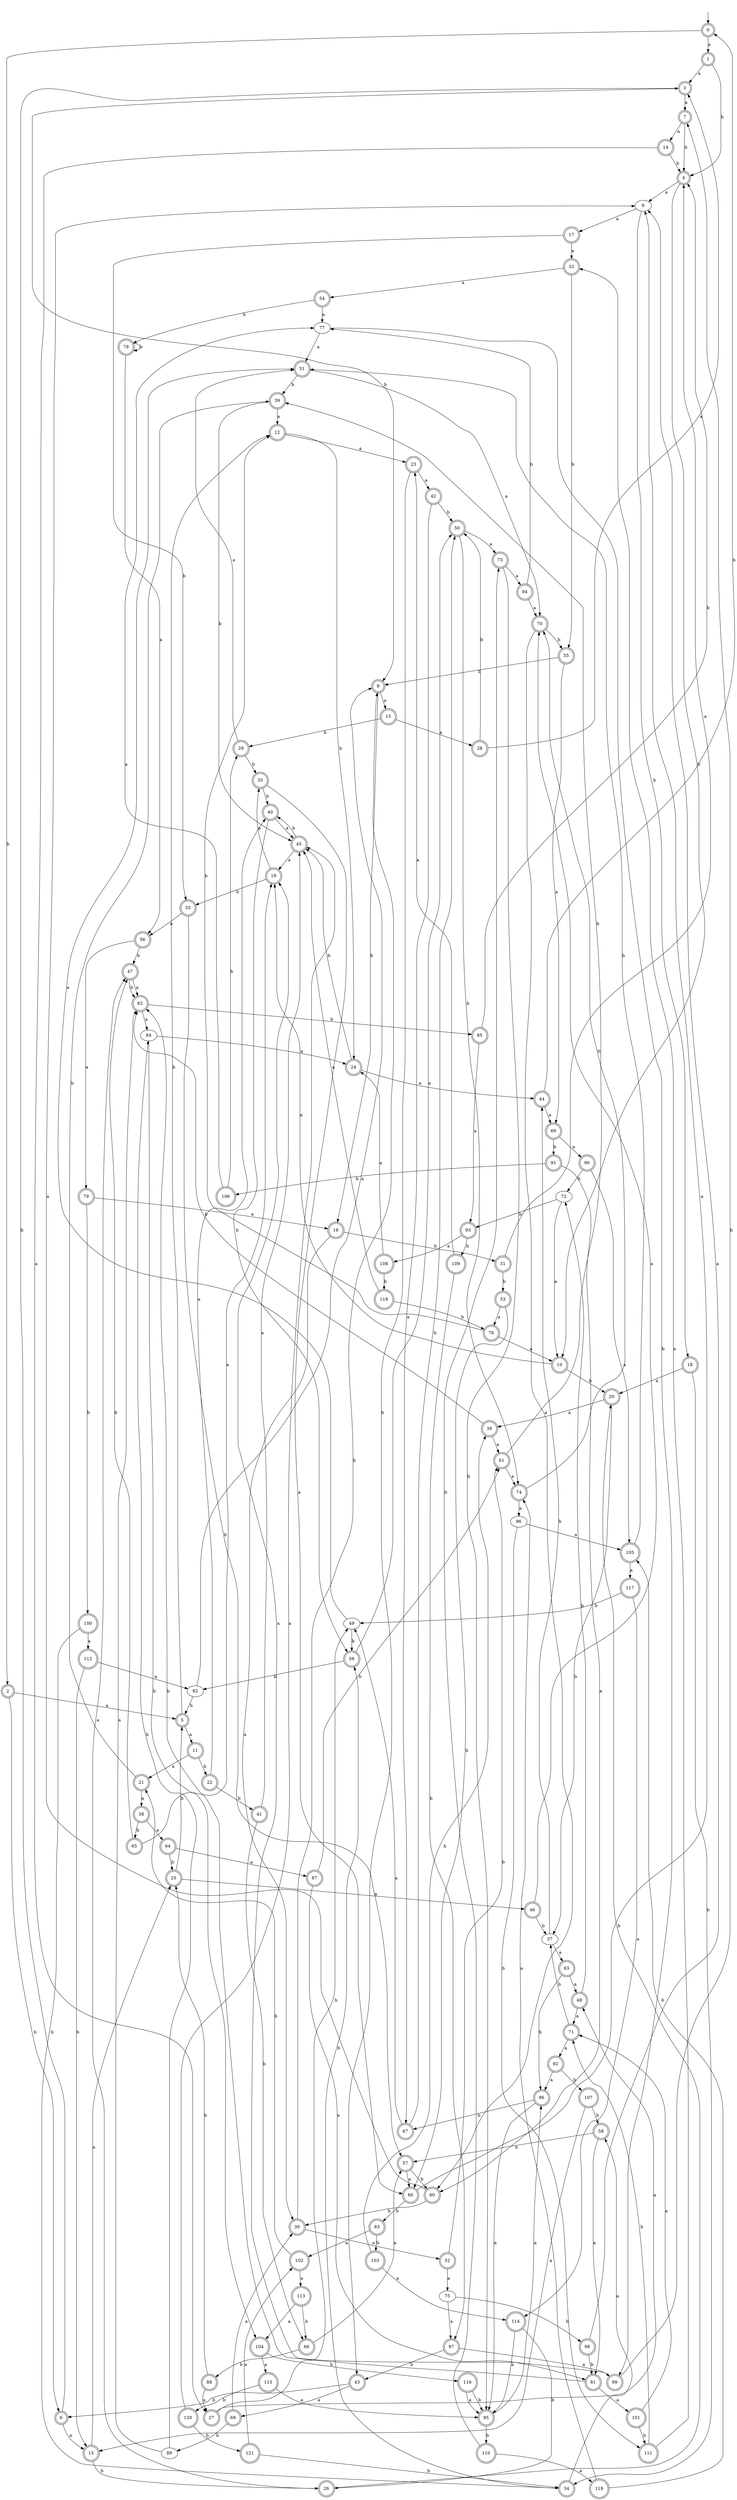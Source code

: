 digraph RandomDFA {
  __start0 [label="", shape=none];
  __start0 -> 0 [label=""];
  0 [shape=circle] [shape=doublecircle]
  0 -> 1 [label="a"]
  0 -> 2 [label="b"]
  1 [shape=doublecircle]
  1 -> 3 [label="a"]
  1 -> 4 [label="b"]
  2 [shape=doublecircle]
  2 -> 5 [label="a"]
  2 -> 6 [label="b"]
  3 [shape=doublecircle]
  3 -> 7 [label="a"]
  3 -> 8 [label="b"]
  4 [shape=doublecircle]
  4 -> 9 [label="a"]
  4 -> 10 [label="b"]
  5 [shape=doublecircle]
  5 -> 11 [label="a"]
  5 -> 12 [label="b"]
  6 [shape=doublecircle]
  6 -> 13 [label="a"]
  6 -> 3 [label="b"]
  7 [shape=doublecircle]
  7 -> 14 [label="a"]
  7 -> 4 [label="b"]
  8 [shape=doublecircle]
  8 -> 15 [label="a"]
  8 -> 16 [label="b"]
  9
  9 -> 17 [label="a"]
  9 -> 18 [label="b"]
  10 [shape=doublecircle]
  10 -> 19 [label="a"]
  10 -> 20 [label="b"]
  11 [shape=doublecircle]
  11 -> 21 [label="a"]
  11 -> 22 [label="b"]
  12 [shape=doublecircle]
  12 -> 23 [label="a"]
  12 -> 24 [label="b"]
  13 [shape=doublecircle]
  13 -> 25 [label="a"]
  13 -> 26 [label="b"]
  14 [shape=doublecircle]
  14 -> 27 [label="a"]
  14 -> 4 [label="b"]
  15 [shape=doublecircle]
  15 -> 28 [label="a"]
  15 -> 29 [label="b"]
  16 [shape=doublecircle]
  16 -> 30 [label="a"]
  16 -> 31 [label="b"]
  17 [shape=doublecircle]
  17 -> 32 [label="a"]
  17 -> 33 [label="b"]
  18 [shape=doublecircle]
  18 -> 20 [label="a"]
  18 -> 34 [label="b"]
  19 [shape=doublecircle]
  19 -> 35 [label="a"]
  19 -> 33 [label="b"]
  20 [shape=doublecircle]
  20 -> 36 [label="a"]
  20 -> 37 [label="b"]
  21 [shape=doublecircle]
  21 -> 38 [label="a"]
  21 -> 39 [label="b"]
  22 [shape=doublecircle]
  22 -> 40 [label="a"]
  22 -> 41 [label="b"]
  23 [shape=doublecircle]
  23 -> 42 [label="a"]
  23 -> 43 [label="b"]
  24 [shape=doublecircle]
  24 -> 44 [label="a"]
  24 -> 45 [label="b"]
  25 [shape=doublecircle]
  25 -> 46 [label="a"]
  25 -> 5 [label="b"]
  26 [shape=doublecircle]
  26 -> 47 [label="a"]
  26 -> 20 [label="b"]
  27 [shape=doublecircle]
  27 -> 48 [label="a"]
  27 -> 49 [label="b"]
  28 [shape=doublecircle]
  28 -> 3 [label="a"]
  28 -> 50 [label="b"]
  29 [shape=doublecircle]
  29 -> 51 [label="a"]
  29 -> 35 [label="b"]
  30 [shape=doublecircle]
  30 -> 52 [label="a"]
  30 -> 8 [label="b"]
  31 [shape=doublecircle]
  31 -> 4 [label="a"]
  31 -> 53 [label="b"]
  32 [shape=doublecircle]
  32 -> 54 [label="a"]
  32 -> 55 [label="b"]
  33 [shape=doublecircle]
  33 -> 56 [label="a"]
  33 -> 57 [label="b"]
  34 [shape=doublecircle]
  34 -> 58 [label="a"]
  34 -> 59 [label="b"]
  35 [shape=doublecircle]
  35 -> 60 [label="a"]
  35 -> 40 [label="b"]
  36 [shape=doublecircle]
  36 -> 61 [label="a"]
  36 -> 62 [label="b"]
  37
  37 -> 63 [label="a"]
  37 -> 44 [label="b"]
  38 [shape=doublecircle]
  38 -> 64 [label="a"]
  38 -> 65 [label="b"]
  39 [shape=doublecircle]
  39 -> 12 [label="a"]
  39 -> 45 [label="b"]
  40 [shape=doublecircle]
  40 -> 45 [label="a"]
  40 -> 59 [label="b"]
  41 [shape=doublecircle]
  41 -> 45 [label="a"]
  41 -> 66 [label="b"]
  42 [shape=doublecircle]
  42 -> 67 [label="a"]
  42 -> 50 [label="b"]
  43 [shape=doublecircle]
  43 -> 68 [label="a"]
  43 -> 6 [label="b"]
  44 [shape=doublecircle]
  44 -> 69 [label="a"]
  44 -> 0 [label="b"]
  45 [shape=doublecircle]
  45 -> 19 [label="a"]
  45 -> 40 [label="b"]
  46 [shape=doublecircle]
  46 -> 70 [label="a"]
  46 -> 37 [label="b"]
  47 [shape=doublecircle]
  47 -> 62 [label="a"]
  47 -> 62 [label="b"]
  48 [shape=doublecircle]
  48 -> 71 [label="a"]
  48 -> 72 [label="b"]
  49
  49 -> 51 [label="a"]
  49 -> 59 [label="b"]
  50 [shape=doublecircle]
  50 -> 73 [label="a"]
  50 -> 74 [label="b"]
  51 [shape=doublecircle]
  51 -> 70 [label="a"]
  51 -> 39 [label="b"]
  52 [shape=doublecircle]
  52 -> 75 [label="a"]
  52 -> 61 [label="b"]
  53 [shape=doublecircle]
  53 -> 76 [label="a"]
  53 -> 60 [label="b"]
  54 [shape=doublecircle]
  54 -> 77 [label="a"]
  54 -> 78 [label="b"]
  55 [shape=doublecircle]
  55 -> 69 [label="a"]
  55 -> 8 [label="b"]
  56 [shape=doublecircle]
  56 -> 79 [label="a"]
  56 -> 47 [label="b"]
  57 [shape=doublecircle]
  57 -> 60 [label="a"]
  57 -> 80 [label="b"]
  58 [shape=doublecircle]
  58 -> 81 [label="a"]
  58 -> 57 [label="b"]
  59 [shape=doublecircle]
  59 -> 50 [label="a"]
  59 -> 82 [label="b"]
  60 [shape=doublecircle]
  60 -> 9 [label="a"]
  60 -> 83 [label="b"]
  61 [shape=doublecircle]
  61 -> 74 [label="a"]
  61 -> 39 [label="b"]
  62 [shape=doublecircle]
  62 -> 84 [label="a"]
  62 -> 85 [label="b"]
  63 [shape=doublecircle]
  63 -> 48 [label="a"]
  63 -> 86 [label="b"]
  64 [shape=doublecircle]
  64 -> 87 [label="a"]
  64 -> 25 [label="b"]
  65 [shape=doublecircle]
  65 -> 19 [label="a"]
  65 -> 47 [label="b"]
  66 [shape=doublecircle]
  66 -> 57 [label="a"]
  66 -> 88 [label="b"]
  67 [shape=doublecircle]
  67 -> 49 [label="a"]
  67 -> 50 [label="b"]
  68 [shape=doublecircle]
  68 -> 30 [label="a"]
  68 -> 89 [label="b"]
  69 [shape=doublecircle]
  69 -> 90 [label="a"]
  69 -> 91 [label="b"]
  70 [shape=doublecircle]
  70 -> 80 [label="a"]
  70 -> 55 [label="b"]
  71 [shape=doublecircle]
  71 -> 92 [label="a"]
  71 -> 37 [label="b"]
  72
  72 -> 10 [label="a"]
  72 -> 93 [label="b"]
  73 [shape=doublecircle]
  73 -> 94 [label="a"]
  73 -> 95 [label="b"]
  74 [shape=doublecircle]
  74 -> 96 [label="a"]
  74 -> 70 [label="b"]
  75
  75 -> 97 [label="a"]
  75 -> 98 [label="b"]
  76 [shape=doublecircle]
  76 -> 10 [label="a"]
  76 -> 12 [label="b"]
  77
  77 -> 51 [label="a"]
  77 -> 99 [label="b"]
  78 [shape=doublecircle]
  78 -> 56 [label="a"]
  78 -> 78 [label="b"]
  79 [shape=doublecircle]
  79 -> 16 [label="a"]
  79 -> 100 [label="b"]
  80 [shape=doublecircle]
  80 -> 9 [label="a"]
  80 -> 30 [label="b"]
  81 [shape=doublecircle]
  81 -> 101 [label="a"]
  81 -> 62 [label="b"]
  82
  82 -> 8 [label="a"]
  82 -> 5 [label="b"]
  83 [shape=doublecircle]
  83 -> 102 [label="a"]
  83 -> 103 [label="b"]
  84
  84 -> 24 [label="a"]
  84 -> 104 [label="b"]
  85 [shape=doublecircle]
  85 -> 93 [label="a"]
  85 -> 4 [label="b"]
  86 [shape=doublecircle]
  86 -> 95 [label="a"]
  86 -> 67 [label="b"]
  87 [shape=doublecircle]
  87 -> 81 [label="a"]
  87 -> 61 [label="b"]
  88 [shape=doublecircle]
  88 -> 27 [label="a"]
  88 -> 25 [label="b"]
  89
  89 -> 62 [label="a"]
  89 -> 84 [label="b"]
  90 [shape=doublecircle]
  90 -> 105 [label="a"]
  90 -> 72 [label="b"]
  91 [shape=doublecircle]
  91 -> 80 [label="a"]
  91 -> 106 [label="b"]
  92 [shape=doublecircle]
  92 -> 86 [label="a"]
  92 -> 107 [label="b"]
  93 [shape=doublecircle]
  93 -> 108 [label="a"]
  93 -> 109 [label="b"]
  94 [shape=doublecircle]
  94 -> 70 [label="a"]
  94 -> 77 [label="b"]
  95 [shape=doublecircle]
  95 -> 86 [label="a"]
  95 -> 110 [label="b"]
  96
  96 -> 105 [label="a"]
  96 -> 111 [label="b"]
  97 [shape=doublecircle]
  97 -> 99 [label="a"]
  97 -> 43 [label="b"]
  98 [shape=doublecircle]
  98 -> 9 [label="a"]
  98 -> 81 [label="b"]
  99 [shape=doublecircle]
  99 -> 19 [label="a"]
  99 -> 7 [label="b"]
  100 [shape=doublecircle]
  100 -> 112 [label="a"]
  100 -> 34 [label="b"]
  101 [shape=doublecircle]
  101 -> 71 [label="a"]
  101 -> 111 [label="b"]
  102 [shape=doublecircle]
  102 -> 113 [label="a"]
  102 -> 21 [label="b"]
  103 [shape=doublecircle]
  103 -> 114 [label="a"]
  103 -> 36 [label="b"]
  104 [shape=doublecircle]
  104 -> 115 [label="a"]
  104 -> 116 [label="b"]
  105 [shape=doublecircle]
  105 -> 117 [label="a"]
  105 -> 51 [label="b"]
  106 [shape=doublecircle]
  106 -> 77 [label="a"]
  106 -> 29 [label="b"]
  107 [shape=doublecircle]
  107 -> 13 [label="a"]
  107 -> 58 [label="b"]
  108 [shape=doublecircle]
  108 -> 24 [label="a"]
  108 -> 118 [label="b"]
  109 [shape=doublecircle]
  109 -> 23 [label="a"]
  109 -> 97 [label="b"]
  110 [shape=doublecircle]
  110 -> 119 [label="a"]
  110 -> 73 [label="b"]
  111 [shape=doublecircle]
  111 -> 32 [label="a"]
  111 -> 71 [label="b"]
  112 [shape=doublecircle]
  112 -> 82 [label="a"]
  112 -> 13 [label="b"]
  113 [shape=doublecircle]
  113 -> 104 [label="a"]
  113 -> 66 [label="b"]
  114 [shape=doublecircle]
  114 -> 95 [label="a"]
  114 -> 26 [label="b"]
  115 [shape=doublecircle]
  115 -> 95 [label="a"]
  115 -> 120 [label="b"]
  116 [shape=doublecircle]
  116 -> 95 [label="a"]
  116 -> 95 [label="b"]
  117 [shape=doublecircle]
  117 -> 114 [label="a"]
  117 -> 49 [label="b"]
  118 [shape=doublecircle]
  118 -> 45 [label="a"]
  118 -> 76 [label="b"]
  119 [shape=doublecircle]
  119 -> 74 [label="a"]
  119 -> 105 [label="b"]
  120 [shape=doublecircle]
  120 -> 45 [label="a"]
  120 -> 121 [label="b"]
  121 [shape=doublecircle]
  121 -> 102 [label="a"]
  121 -> 34 [label="b"]
}
